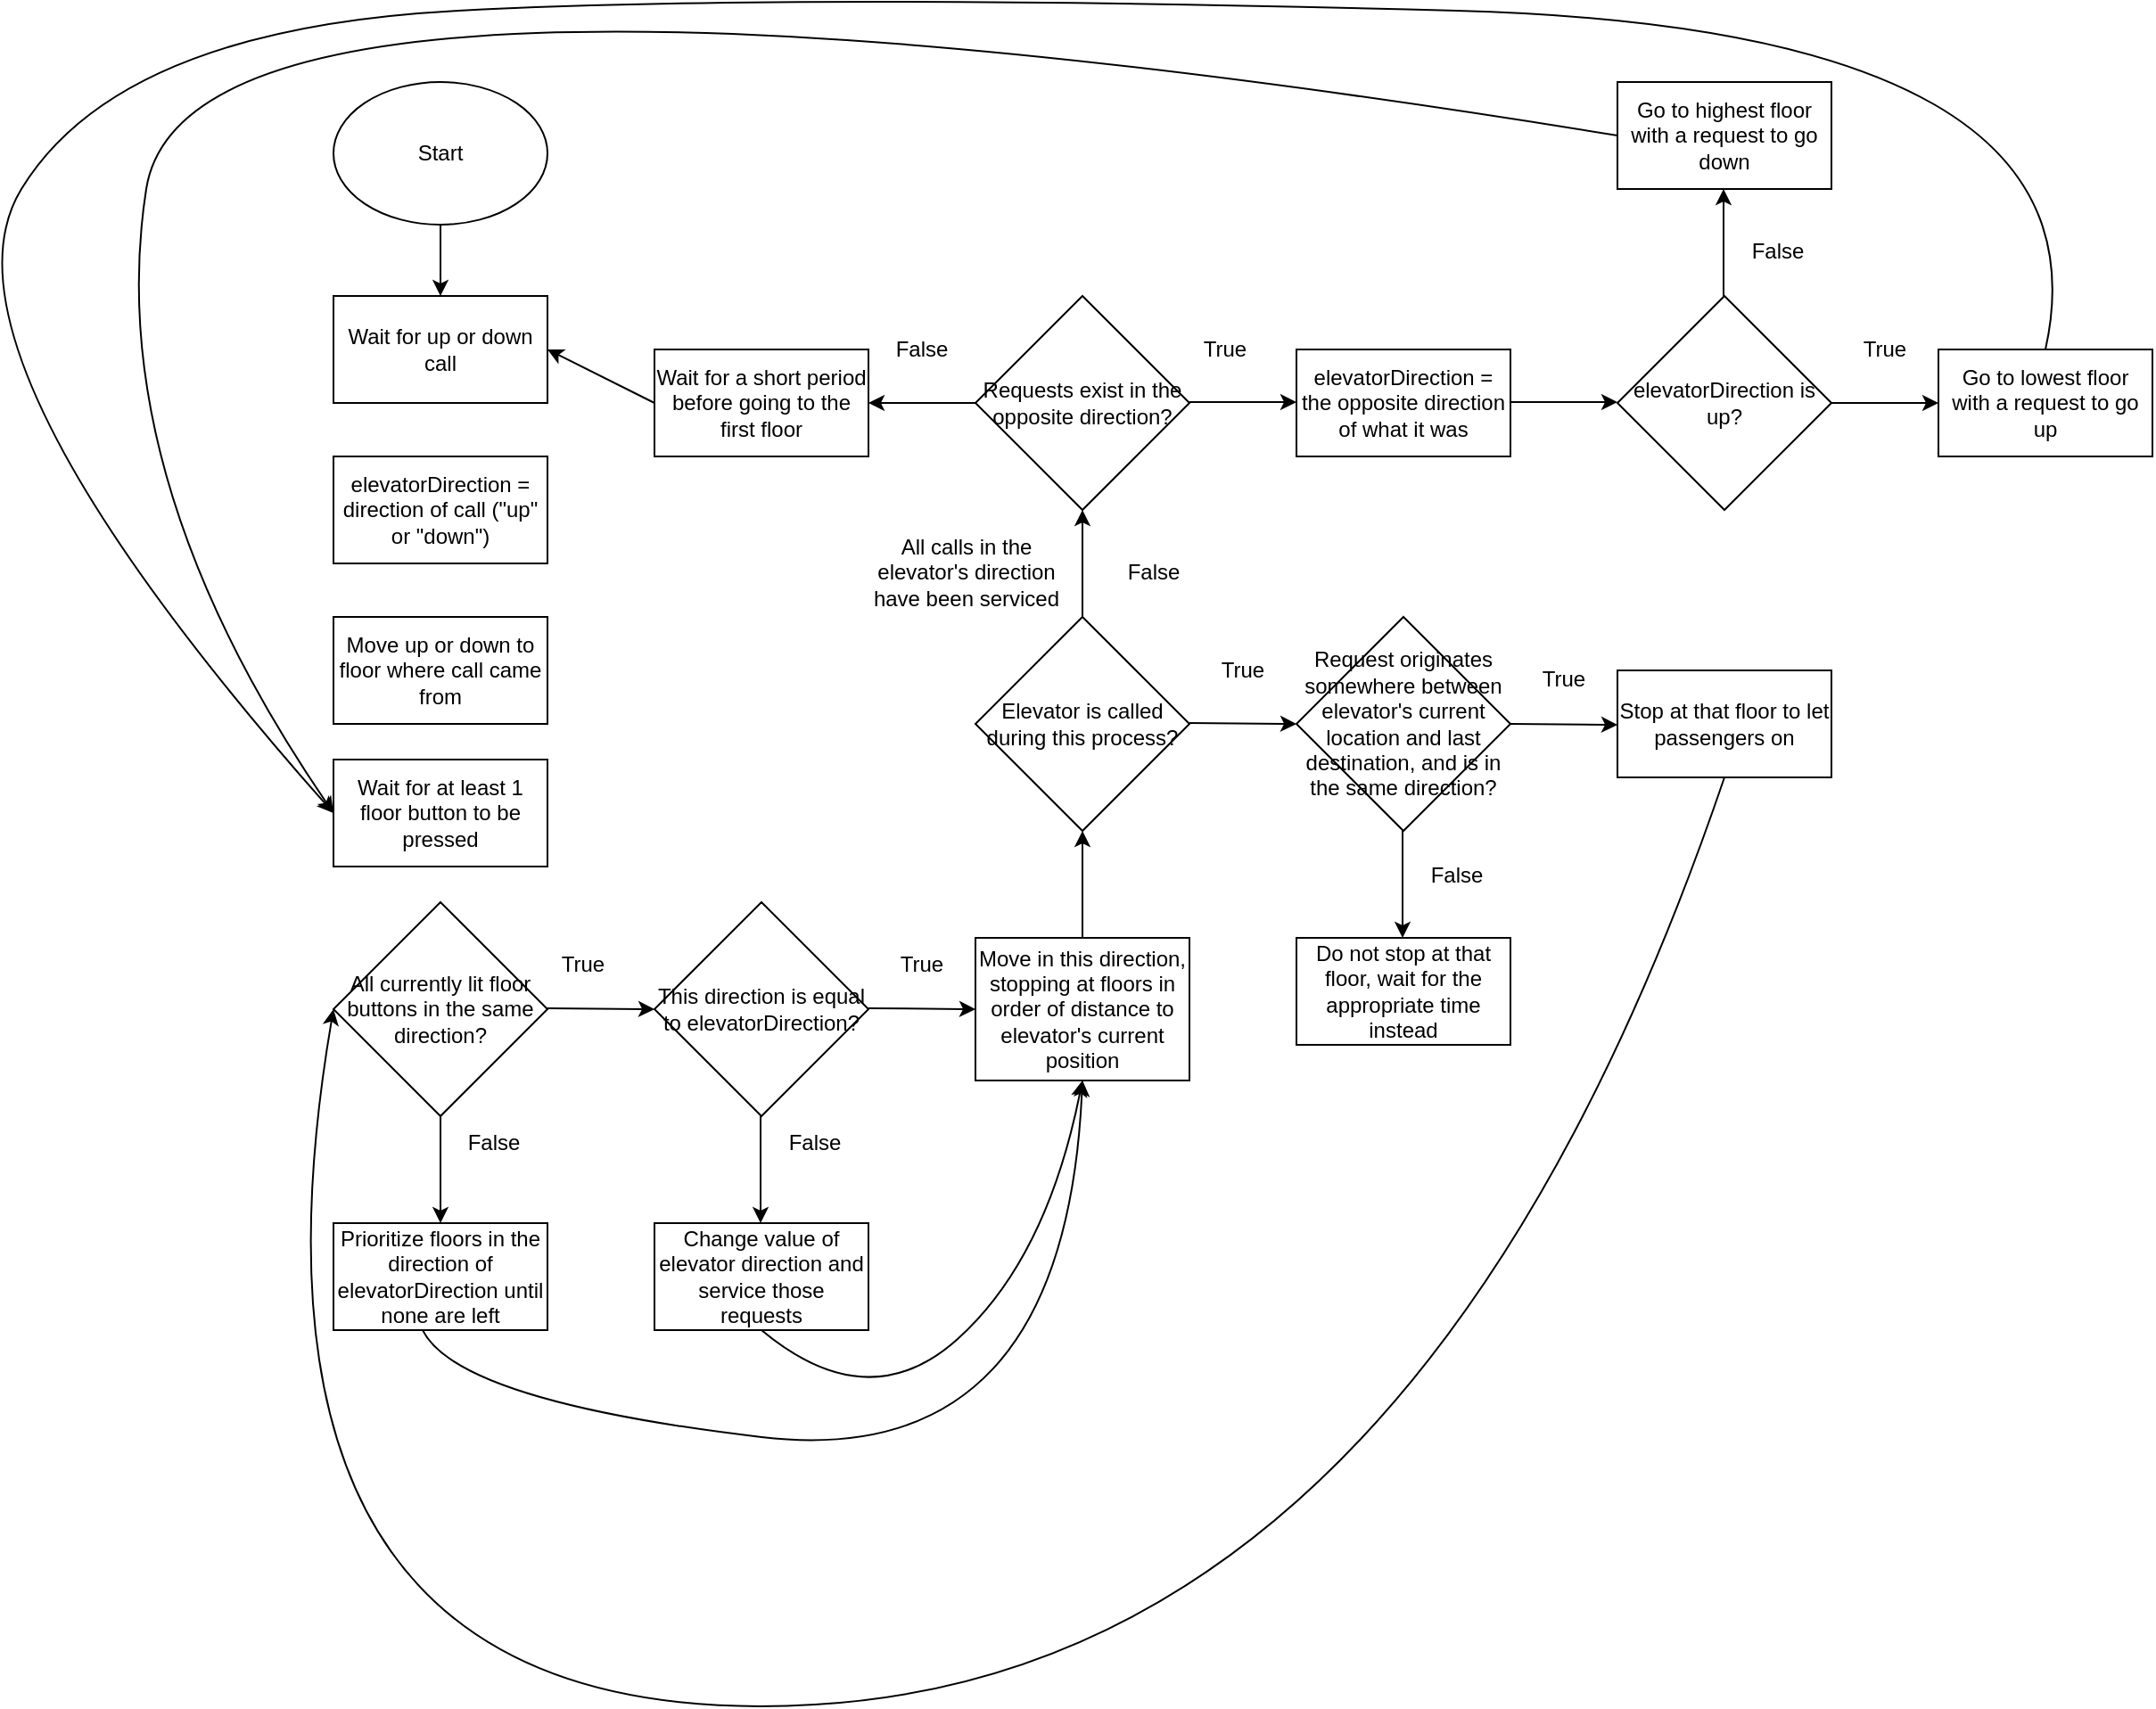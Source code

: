 <mxfile version="24.7.12">
  <diagram id="C5RBs43oDa-KdzZeNtuy" name="Page-1">
    <mxGraphModel dx="1448" dy="794" grid="1" gridSize="10" guides="1" tooltips="1" connect="1" arrows="1" fold="1" page="1" pageScale="1" pageWidth="827" pageHeight="1169" math="0" shadow="0">
      <root>
        <mxCell id="WIyWlLk6GJQsqaUBKTNV-0" />
        <mxCell id="WIyWlLk6GJQsqaUBKTNV-1" parent="WIyWlLk6GJQsqaUBKTNV-0" />
        <mxCell id="Vg4UohhTiS1SNt6RwYHY-0" value="Start" style="ellipse;whiteSpace=wrap;html=1;" vertex="1" parent="WIyWlLk6GJQsqaUBKTNV-1">
          <mxGeometry x="200" y="50" width="120" height="80" as="geometry" />
        </mxCell>
        <mxCell id="Vg4UohhTiS1SNt6RwYHY-1" value="Wait for up or down call" style="rounded=0;whiteSpace=wrap;html=1;" vertex="1" parent="WIyWlLk6GJQsqaUBKTNV-1">
          <mxGeometry x="200" y="170" width="120" height="60" as="geometry" />
        </mxCell>
        <mxCell id="Vg4UohhTiS1SNt6RwYHY-2" value="Move up or down to floor where call came from" style="rounded=0;whiteSpace=wrap;html=1;" vertex="1" parent="WIyWlLk6GJQsqaUBKTNV-1">
          <mxGeometry x="200" y="350" width="120" height="60" as="geometry" />
        </mxCell>
        <mxCell id="Vg4UohhTiS1SNt6RwYHY-3" value="Wait for at least 1 floor button to be pressed" style="rounded=0;whiteSpace=wrap;html=1;" vertex="1" parent="WIyWlLk6GJQsqaUBKTNV-1">
          <mxGeometry x="200" y="430" width="120" height="60" as="geometry" />
        </mxCell>
        <mxCell id="Vg4UohhTiS1SNt6RwYHY-5" value="elevatorDirection = direction of call (&quot;up&quot; or &quot;down&quot;)" style="rounded=0;whiteSpace=wrap;html=1;" vertex="1" parent="WIyWlLk6GJQsqaUBKTNV-1">
          <mxGeometry x="200" y="260" width="120" height="60" as="geometry" />
        </mxCell>
        <mxCell id="Vg4UohhTiS1SNt6RwYHY-6" value="All currently lit floor buttons in the same direction?" style="rhombus;whiteSpace=wrap;html=1;" vertex="1" parent="WIyWlLk6GJQsqaUBKTNV-1">
          <mxGeometry x="200" y="510" width="120" height="120" as="geometry" />
        </mxCell>
        <mxCell id="Vg4UohhTiS1SNt6RwYHY-8" value="" style="endArrow=classic;html=1;rounded=0;" edge="1" parent="WIyWlLk6GJQsqaUBKTNV-1">
          <mxGeometry width="50" height="50" relative="1" as="geometry">
            <mxPoint x="320" y="569.5" as="sourcePoint" />
            <mxPoint x="380" y="570" as="targetPoint" />
          </mxGeometry>
        </mxCell>
        <mxCell id="Vg4UohhTiS1SNt6RwYHY-9" value="True" style="text;html=1;align=center;verticalAlign=middle;whiteSpace=wrap;rounded=0;" vertex="1" parent="WIyWlLk6GJQsqaUBKTNV-1">
          <mxGeometry x="310" y="530" width="60" height="30" as="geometry" />
        </mxCell>
        <mxCell id="Vg4UohhTiS1SNt6RwYHY-11" value="" style="endArrow=classic;html=1;rounded=0;" edge="1" parent="WIyWlLk6GJQsqaUBKTNV-1">
          <mxGeometry width="50" height="50" relative="1" as="geometry">
            <mxPoint x="260" y="630" as="sourcePoint" />
            <mxPoint x="260" y="690" as="targetPoint" />
          </mxGeometry>
        </mxCell>
        <mxCell id="Vg4UohhTiS1SNt6RwYHY-12" value="False" style="text;html=1;align=center;verticalAlign=middle;whiteSpace=wrap;rounded=0;" vertex="1" parent="WIyWlLk6GJQsqaUBKTNV-1">
          <mxGeometry x="260" y="630" width="60" height="30" as="geometry" />
        </mxCell>
        <mxCell id="Vg4UohhTiS1SNt6RwYHY-13" value="This direction is equal to elevatorDirection?" style="rhombus;whiteSpace=wrap;html=1;" vertex="1" parent="WIyWlLk6GJQsqaUBKTNV-1">
          <mxGeometry x="380" y="510" width="120" height="120" as="geometry" />
        </mxCell>
        <mxCell id="Vg4UohhTiS1SNt6RwYHY-14" value="" style="endArrow=classic;html=1;rounded=0;exitX=0.5;exitY=1;exitDx=0;exitDy=0;entryX=0.5;entryY=0;entryDx=0;entryDy=0;" edge="1" parent="WIyWlLk6GJQsqaUBKTNV-1" source="Vg4UohhTiS1SNt6RwYHY-0" target="Vg4UohhTiS1SNt6RwYHY-1">
          <mxGeometry width="50" height="50" relative="1" as="geometry">
            <mxPoint x="630" y="550" as="sourcePoint" />
            <mxPoint x="630" y="590" as="targetPoint" />
          </mxGeometry>
        </mxCell>
        <mxCell id="Vg4UohhTiS1SNt6RwYHY-15" value="" style="endArrow=classic;html=1;rounded=0;" edge="1" parent="WIyWlLk6GJQsqaUBKTNV-1">
          <mxGeometry width="50" height="50" relative="1" as="geometry">
            <mxPoint x="500" y="569.5" as="sourcePoint" />
            <mxPoint x="560" y="570" as="targetPoint" />
          </mxGeometry>
        </mxCell>
        <mxCell id="Vg4UohhTiS1SNt6RwYHY-16" value="" style="endArrow=classic;html=1;rounded=0;" edge="1" parent="WIyWlLk6GJQsqaUBKTNV-1">
          <mxGeometry width="50" height="50" relative="1" as="geometry">
            <mxPoint x="439.5" y="630" as="sourcePoint" />
            <mxPoint x="439.5" y="690" as="targetPoint" />
          </mxGeometry>
        </mxCell>
        <mxCell id="Vg4UohhTiS1SNt6RwYHY-17" value="False" style="text;html=1;align=center;verticalAlign=middle;whiteSpace=wrap;rounded=0;" vertex="1" parent="WIyWlLk6GJQsqaUBKTNV-1">
          <mxGeometry x="440" y="630" width="60" height="30" as="geometry" />
        </mxCell>
        <mxCell id="Vg4UohhTiS1SNt6RwYHY-18" value="True" style="text;html=1;align=center;verticalAlign=middle;whiteSpace=wrap;rounded=0;" vertex="1" parent="WIyWlLk6GJQsqaUBKTNV-1">
          <mxGeometry x="500" y="530" width="60" height="30" as="geometry" />
        </mxCell>
        <mxCell id="Vg4UohhTiS1SNt6RwYHY-19" value="Prioritize floors in the direction of elevatorDirection until none are left" style="rounded=0;whiteSpace=wrap;html=1;" vertex="1" parent="WIyWlLk6GJQsqaUBKTNV-1">
          <mxGeometry x="200" y="690" width="120" height="60" as="geometry" />
        </mxCell>
        <mxCell id="Vg4UohhTiS1SNt6RwYHY-20" value="Change value of elevator direction and service those requests" style="rounded=0;whiteSpace=wrap;html=1;" vertex="1" parent="WIyWlLk6GJQsqaUBKTNV-1">
          <mxGeometry x="380" y="690" width="120" height="60" as="geometry" />
        </mxCell>
        <mxCell id="Vg4UohhTiS1SNt6RwYHY-21" value="Move in this direction, stopping at floors in order of distance to elevator&#39;s current position" style="rounded=0;whiteSpace=wrap;html=1;" vertex="1" parent="WIyWlLk6GJQsqaUBKTNV-1">
          <mxGeometry x="560" y="530" width="120" height="80" as="geometry" />
        </mxCell>
        <mxCell id="Vg4UohhTiS1SNt6RwYHY-23" value="" style="curved=1;endArrow=classic;html=1;rounded=0;entryX=0.5;entryY=1;entryDx=0;entryDy=0;" edge="1" parent="WIyWlLk6GJQsqaUBKTNV-1" target="Vg4UohhTiS1SNt6RwYHY-21">
          <mxGeometry width="50" height="50" relative="1" as="geometry">
            <mxPoint x="250" y="750" as="sourcePoint" />
            <mxPoint x="300" y="700" as="targetPoint" />
            <Array as="points">
              <mxPoint x="270" y="790" />
              <mxPoint x="610" y="830" />
            </Array>
          </mxGeometry>
        </mxCell>
        <mxCell id="Vg4UohhTiS1SNt6RwYHY-25" value="" style="curved=1;endArrow=classic;html=1;rounded=0;entryX=0.5;entryY=1;entryDx=0;entryDy=0;exitX=0.5;exitY=1;exitDx=0;exitDy=0;" edge="1" parent="WIyWlLk6GJQsqaUBKTNV-1" source="Vg4UohhTiS1SNt6RwYHY-20">
          <mxGeometry width="50" height="50" relative="1" as="geometry">
            <mxPoint x="440" y="760" as="sourcePoint" />
            <mxPoint x="620" y="610" as="targetPoint" />
            <Array as="points">
              <mxPoint x="500" y="800" />
              <mxPoint x="600" y="710" />
            </Array>
          </mxGeometry>
        </mxCell>
        <mxCell id="Vg4UohhTiS1SNt6RwYHY-27" value="" style="endArrow=classic;html=1;rounded=0;" edge="1" parent="WIyWlLk6GJQsqaUBKTNV-1">
          <mxGeometry width="50" height="50" relative="1" as="geometry">
            <mxPoint x="620" y="530" as="sourcePoint" />
            <mxPoint x="620" y="470" as="targetPoint" />
          </mxGeometry>
        </mxCell>
        <mxCell id="Vg4UohhTiS1SNt6RwYHY-29" value="Elevator is called during this process?" style="rhombus;whiteSpace=wrap;html=1;" vertex="1" parent="WIyWlLk6GJQsqaUBKTNV-1">
          <mxGeometry x="560" y="350" width="120" height="120" as="geometry" />
        </mxCell>
        <mxCell id="Vg4UohhTiS1SNt6RwYHY-30" value="" style="endArrow=classic;html=1;rounded=0;" edge="1" parent="WIyWlLk6GJQsqaUBKTNV-1">
          <mxGeometry width="50" height="50" relative="1" as="geometry">
            <mxPoint x="680" y="409.5" as="sourcePoint" />
            <mxPoint x="740" y="410" as="targetPoint" />
          </mxGeometry>
        </mxCell>
        <mxCell id="Vg4UohhTiS1SNt6RwYHY-31" value="" style="endArrow=classic;html=1;rounded=0;" edge="1" parent="WIyWlLk6GJQsqaUBKTNV-1">
          <mxGeometry width="50" height="50" relative="1" as="geometry">
            <mxPoint x="620" y="350" as="sourcePoint" />
            <mxPoint x="620" y="290" as="targetPoint" />
          </mxGeometry>
        </mxCell>
        <mxCell id="Vg4UohhTiS1SNt6RwYHY-32" value="Request originates somewhere between elevator&#39;s current location and last destination, and is in the same direction?" style="rhombus;whiteSpace=wrap;html=1;" vertex="1" parent="WIyWlLk6GJQsqaUBKTNV-1">
          <mxGeometry x="740" y="350" width="120" height="120" as="geometry" />
        </mxCell>
        <mxCell id="Vg4UohhTiS1SNt6RwYHY-33" value="True" style="text;html=1;align=center;verticalAlign=middle;whiteSpace=wrap;rounded=0;" vertex="1" parent="WIyWlLk6GJQsqaUBKTNV-1">
          <mxGeometry x="680" y="365" width="60" height="30" as="geometry" />
        </mxCell>
        <mxCell id="Vg4UohhTiS1SNt6RwYHY-34" value="False" style="text;html=1;align=center;verticalAlign=middle;whiteSpace=wrap;rounded=0;" vertex="1" parent="WIyWlLk6GJQsqaUBKTNV-1">
          <mxGeometry x="630" y="310" width="60" height="30" as="geometry" />
        </mxCell>
        <mxCell id="Vg4UohhTiS1SNt6RwYHY-35" value="" style="endArrow=classic;html=1;rounded=0;" edge="1" parent="WIyWlLk6GJQsqaUBKTNV-1">
          <mxGeometry width="50" height="50" relative="1" as="geometry">
            <mxPoint x="799.5" y="470" as="sourcePoint" />
            <mxPoint x="799.5" y="530" as="targetPoint" />
          </mxGeometry>
        </mxCell>
        <mxCell id="Vg4UohhTiS1SNt6RwYHY-36" value="" style="endArrow=classic;html=1;rounded=0;" edge="1" parent="WIyWlLk6GJQsqaUBKTNV-1">
          <mxGeometry width="50" height="50" relative="1" as="geometry">
            <mxPoint x="860" y="410" as="sourcePoint" />
            <mxPoint x="920" y="410.5" as="targetPoint" />
          </mxGeometry>
        </mxCell>
        <mxCell id="Vg4UohhTiS1SNt6RwYHY-37" value="True" style="text;html=1;align=center;verticalAlign=middle;whiteSpace=wrap;rounded=0;" vertex="1" parent="WIyWlLk6GJQsqaUBKTNV-1">
          <mxGeometry x="860" y="370" width="60" height="30" as="geometry" />
        </mxCell>
        <mxCell id="Vg4UohhTiS1SNt6RwYHY-38" value="False" style="text;html=1;align=center;verticalAlign=middle;whiteSpace=wrap;rounded=0;" vertex="1" parent="WIyWlLk6GJQsqaUBKTNV-1">
          <mxGeometry x="800" y="480" width="60" height="30" as="geometry" />
        </mxCell>
        <mxCell id="Vg4UohhTiS1SNt6RwYHY-40" value="Stop at that floor to let passengers on" style="rounded=0;whiteSpace=wrap;html=1;" vertex="1" parent="WIyWlLk6GJQsqaUBKTNV-1">
          <mxGeometry x="920" y="380" width="120" height="60" as="geometry" />
        </mxCell>
        <mxCell id="Vg4UohhTiS1SNt6RwYHY-41" value="Do not stop at that floor, wait for the appropriate time instead" style="rounded=0;whiteSpace=wrap;html=1;" vertex="1" parent="WIyWlLk6GJQsqaUBKTNV-1">
          <mxGeometry x="740" y="530" width="120" height="60" as="geometry" />
        </mxCell>
        <mxCell id="Vg4UohhTiS1SNt6RwYHY-45" value="" style="curved=1;endArrow=classic;html=1;rounded=0;exitX=0.5;exitY=1;exitDx=0;exitDy=0;" edge="1" parent="WIyWlLk6GJQsqaUBKTNV-1" source="Vg4UohhTiS1SNt6RwYHY-40">
          <mxGeometry width="50" height="50" relative="1" as="geometry">
            <mxPoint x="150" y="620" as="sourcePoint" />
            <mxPoint x="200" y="570" as="targetPoint" />
            <Array as="points">
              <mxPoint x="810" y="940" />
              <mxPoint x="130" y="980" />
            </Array>
          </mxGeometry>
        </mxCell>
        <mxCell id="Vg4UohhTiS1SNt6RwYHY-47" value="All calls in the elevator&#39;s direction have been serviced" style="text;html=1;align=center;verticalAlign=middle;whiteSpace=wrap;rounded=0;" vertex="1" parent="WIyWlLk6GJQsqaUBKTNV-1">
          <mxGeometry x="500" y="300" width="110" height="50" as="geometry" />
        </mxCell>
        <mxCell id="Vg4UohhTiS1SNt6RwYHY-48" value="Requests exist in the opposite direction?" style="rhombus;whiteSpace=wrap;html=1;" vertex="1" parent="WIyWlLk6GJQsqaUBKTNV-1">
          <mxGeometry x="560" y="170" width="120" height="120" as="geometry" />
        </mxCell>
        <mxCell id="Vg4UohhTiS1SNt6RwYHY-49" value="" style="endArrow=classic;html=1;rounded=0;" edge="1" parent="WIyWlLk6GJQsqaUBKTNV-1">
          <mxGeometry width="50" height="50" relative="1" as="geometry">
            <mxPoint x="560" y="230" as="sourcePoint" />
            <mxPoint x="500" y="230" as="targetPoint" />
          </mxGeometry>
        </mxCell>
        <mxCell id="Vg4UohhTiS1SNt6RwYHY-50" value="" style="endArrow=classic;html=1;rounded=0;" edge="1" parent="WIyWlLk6GJQsqaUBKTNV-1">
          <mxGeometry width="50" height="50" relative="1" as="geometry">
            <mxPoint x="680" y="229.5" as="sourcePoint" />
            <mxPoint x="740" y="229.5" as="targetPoint" />
          </mxGeometry>
        </mxCell>
        <mxCell id="Vg4UohhTiS1SNt6RwYHY-51" value="False" style="text;html=1;align=center;verticalAlign=middle;whiteSpace=wrap;rounded=0;" vertex="1" parent="WIyWlLk6GJQsqaUBKTNV-1">
          <mxGeometry x="500" y="185" width="60" height="30" as="geometry" />
        </mxCell>
        <mxCell id="Vg4UohhTiS1SNt6RwYHY-53" value="True" style="text;html=1;align=center;verticalAlign=middle;whiteSpace=wrap;rounded=0;" vertex="1" parent="WIyWlLk6GJQsqaUBKTNV-1">
          <mxGeometry x="670" y="185" width="60" height="30" as="geometry" />
        </mxCell>
        <mxCell id="Vg4UohhTiS1SNt6RwYHY-56" value="" style="endArrow=classic;html=1;rounded=0;entryX=1;entryY=0.5;entryDx=0;entryDy=0;exitX=0;exitY=0.5;exitDx=0;exitDy=0;" edge="1" parent="WIyWlLk6GJQsqaUBKTNV-1" target="Vg4UohhTiS1SNt6RwYHY-1">
          <mxGeometry width="50" height="50" relative="1" as="geometry">
            <mxPoint x="380" y="230" as="sourcePoint" />
            <mxPoint x="414" y="165" as="targetPoint" />
          </mxGeometry>
        </mxCell>
        <mxCell id="Vg4UohhTiS1SNt6RwYHY-57" value="Wait for a short period before going to the first floor" style="rounded=0;whiteSpace=wrap;html=1;" vertex="1" parent="WIyWlLk6GJQsqaUBKTNV-1">
          <mxGeometry x="380" y="200" width="120" height="60" as="geometry" />
        </mxCell>
        <mxCell id="Vg4UohhTiS1SNt6RwYHY-58" value="elevatorDirection is up?" style="rhombus;whiteSpace=wrap;html=1;" vertex="1" parent="WIyWlLk6GJQsqaUBKTNV-1">
          <mxGeometry x="920" y="170" width="120" height="120" as="geometry" />
        </mxCell>
        <mxCell id="Vg4UohhTiS1SNt6RwYHY-59" value="" style="endArrow=classic;html=1;rounded=0;" edge="1" parent="WIyWlLk6GJQsqaUBKTNV-1">
          <mxGeometry width="50" height="50" relative="1" as="geometry">
            <mxPoint x="1040" y="230" as="sourcePoint" />
            <mxPoint x="1100" y="230" as="targetPoint" />
          </mxGeometry>
        </mxCell>
        <mxCell id="Vg4UohhTiS1SNt6RwYHY-60" value="True" style="text;html=1;align=center;verticalAlign=middle;whiteSpace=wrap;rounded=0;" vertex="1" parent="WIyWlLk6GJQsqaUBKTNV-1">
          <mxGeometry x="1040" y="185" width="60" height="30" as="geometry" />
        </mxCell>
        <mxCell id="Vg4UohhTiS1SNt6RwYHY-61" value="" style="endArrow=classic;html=1;rounded=0;" edge="1" parent="WIyWlLk6GJQsqaUBKTNV-1">
          <mxGeometry width="50" height="50" relative="1" as="geometry">
            <mxPoint x="979.5" y="170" as="sourcePoint" />
            <mxPoint x="979.5" y="110" as="targetPoint" />
          </mxGeometry>
        </mxCell>
        <mxCell id="Vg4UohhTiS1SNt6RwYHY-62" value="False" style="text;html=1;align=center;verticalAlign=middle;whiteSpace=wrap;rounded=0;" vertex="1" parent="WIyWlLk6GJQsqaUBKTNV-1">
          <mxGeometry x="980" y="130" width="60" height="30" as="geometry" />
        </mxCell>
        <mxCell id="Vg4UohhTiS1SNt6RwYHY-63" value="Go to lowest floor with a request to go up" style="rounded=0;whiteSpace=wrap;html=1;" vertex="1" parent="WIyWlLk6GJQsqaUBKTNV-1">
          <mxGeometry x="1100" y="200" width="120" height="60" as="geometry" />
        </mxCell>
        <mxCell id="Vg4UohhTiS1SNt6RwYHY-64" value="elevatorDirection = the opposite direction of what it was" style="rounded=0;whiteSpace=wrap;html=1;" vertex="1" parent="WIyWlLk6GJQsqaUBKTNV-1">
          <mxGeometry x="740" y="200" width="120" height="60" as="geometry" />
        </mxCell>
        <mxCell id="Vg4UohhTiS1SNt6RwYHY-65" value="" style="endArrow=classic;html=1;rounded=0;" edge="1" parent="WIyWlLk6GJQsqaUBKTNV-1">
          <mxGeometry width="50" height="50" relative="1" as="geometry">
            <mxPoint x="860" y="229.5" as="sourcePoint" />
            <mxPoint x="920" y="229.5" as="targetPoint" />
          </mxGeometry>
        </mxCell>
        <mxCell id="Vg4UohhTiS1SNt6RwYHY-67" value="Go to highest floor with a request to go down" style="rounded=0;whiteSpace=wrap;html=1;" vertex="1" parent="WIyWlLk6GJQsqaUBKTNV-1">
          <mxGeometry x="920" y="50" width="120" height="60" as="geometry" />
        </mxCell>
        <mxCell id="Vg4UohhTiS1SNt6RwYHY-68" value="" style="curved=1;endArrow=classic;html=1;rounded=0;entryX=0;entryY=0.5;entryDx=0;entryDy=0;" edge="1" parent="WIyWlLk6GJQsqaUBKTNV-1" target="Vg4UohhTiS1SNt6RwYHY-3">
          <mxGeometry width="50" height="50" relative="1" as="geometry">
            <mxPoint x="920" y="80" as="sourcePoint" />
            <mxPoint x="970" y="30" as="targetPoint" />
            <Array as="points">
              <mxPoint x="120" y="-50" />
              <mxPoint x="70" y="270" />
            </Array>
          </mxGeometry>
        </mxCell>
        <mxCell id="Vg4UohhTiS1SNt6RwYHY-70" value="" style="curved=1;endArrow=classic;html=1;rounded=0;" edge="1" parent="WIyWlLk6GJQsqaUBKTNV-1">
          <mxGeometry width="50" height="50" relative="1" as="geometry">
            <mxPoint x="1160" y="200" as="sourcePoint" />
            <mxPoint x="200" y="460" as="targetPoint" />
            <Array as="points">
              <mxPoint x="1200" y="20" />
              <mxPoint x="460" />
              <mxPoint x="80" y="20" />
              <mxPoint x="-30" y="200" />
            </Array>
          </mxGeometry>
        </mxCell>
      </root>
    </mxGraphModel>
  </diagram>
</mxfile>
